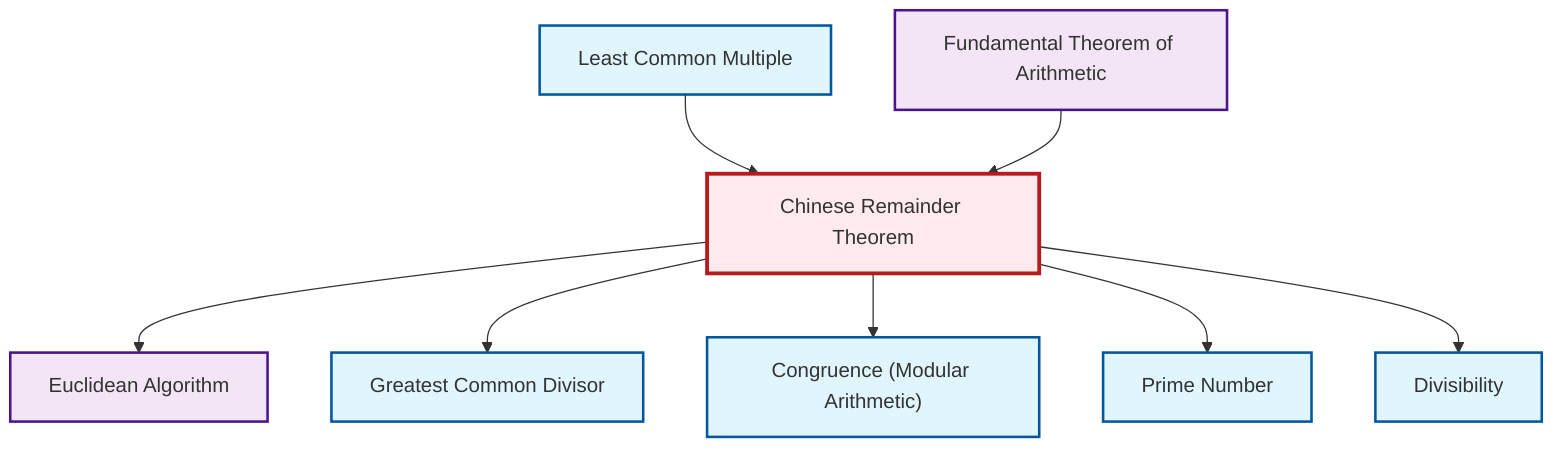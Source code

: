 graph TD
    classDef definition fill:#e1f5fe,stroke:#01579b,stroke-width:2px
    classDef theorem fill:#f3e5f5,stroke:#4a148c,stroke-width:2px
    classDef axiom fill:#fff3e0,stroke:#e65100,stroke-width:2px
    classDef example fill:#e8f5e9,stroke:#1b5e20,stroke-width:2px
    classDef current fill:#ffebee,stroke:#b71c1c,stroke-width:3px
    def-prime["Prime Number"]:::definition
    def-divisibility["Divisibility"]:::definition
    def-congruence["Congruence (Modular Arithmetic)"]:::definition
    def-gcd["Greatest Common Divisor"]:::definition
    thm-fundamental-arithmetic["Fundamental Theorem of Arithmetic"]:::theorem
    thm-chinese-remainder["Chinese Remainder Theorem"]:::theorem
    thm-euclidean-algorithm["Euclidean Algorithm"]:::theorem
    def-lcm["Least Common Multiple"]:::definition
    def-lcm --> thm-chinese-remainder
    thm-chinese-remainder --> thm-euclidean-algorithm
    thm-chinese-remainder --> def-gcd
    thm-chinese-remainder --> def-congruence
    thm-chinese-remainder --> def-prime
    thm-fundamental-arithmetic --> thm-chinese-remainder
    thm-chinese-remainder --> def-divisibility
    class thm-chinese-remainder current